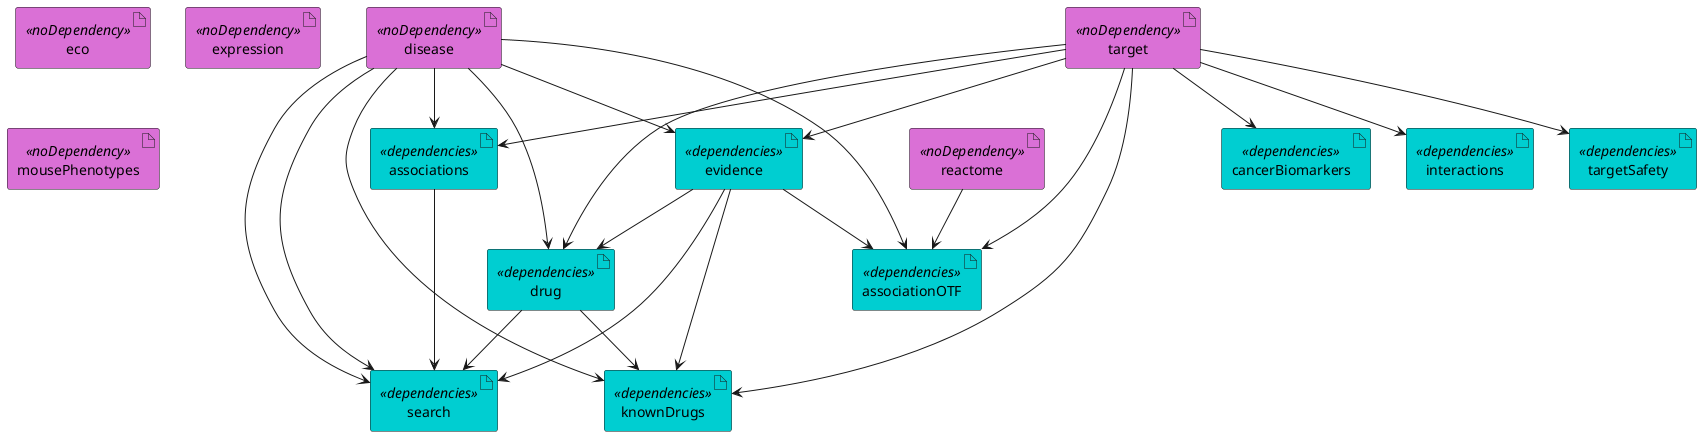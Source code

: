 @startuml
skinparam interface {
    backgroundColor<<input>> darkblue
    backgroundColor<<output>> cyan
}
skinparam artifact {
     backgroundColor<<noDependency>> orchid
     backgroundColor<<dependencies>> darkturquoise
 }
' steps
artifact associations <<dependencies>>
artifact associationOTF <<dependencies>>
artifact cancerBiomarkers <<dependencies>>
artifact disease <<noDependency>>
artifact drug <<dependencies>>
artifact eco <<noDependency>>
artifact evidence <<dependencies>>
artifact expression <<noDependency>>
artifact interactions <<dependencies>>
artifact knownDrugs <<dependencies>>
artifact mousePhenotypes <<noDependency>>
artifact reactome <<noDependency>>
artifact search <<dependencies>>
artifact target <<noDependency>>
artifact targetSafety <<dependencies>>

target --> targetSafety

target --> associations
disease --> associations

reactome --> associationOTF
evidence --> associationOTF
disease --> associationOTF
target --> associationOTF

target --> cancerBiomarkers

target --> drug
disease --> drug
evidence --> drug
target --> evidence
disease --> evidence

evidence --> knownDrugs
disease --> knownDrugs
target --> knownDrugs
drug --> knownDrugs

evidence --> search
disease --> search
disease --> search
drug --> search
associations --> search

target --> interactions

@enduml
